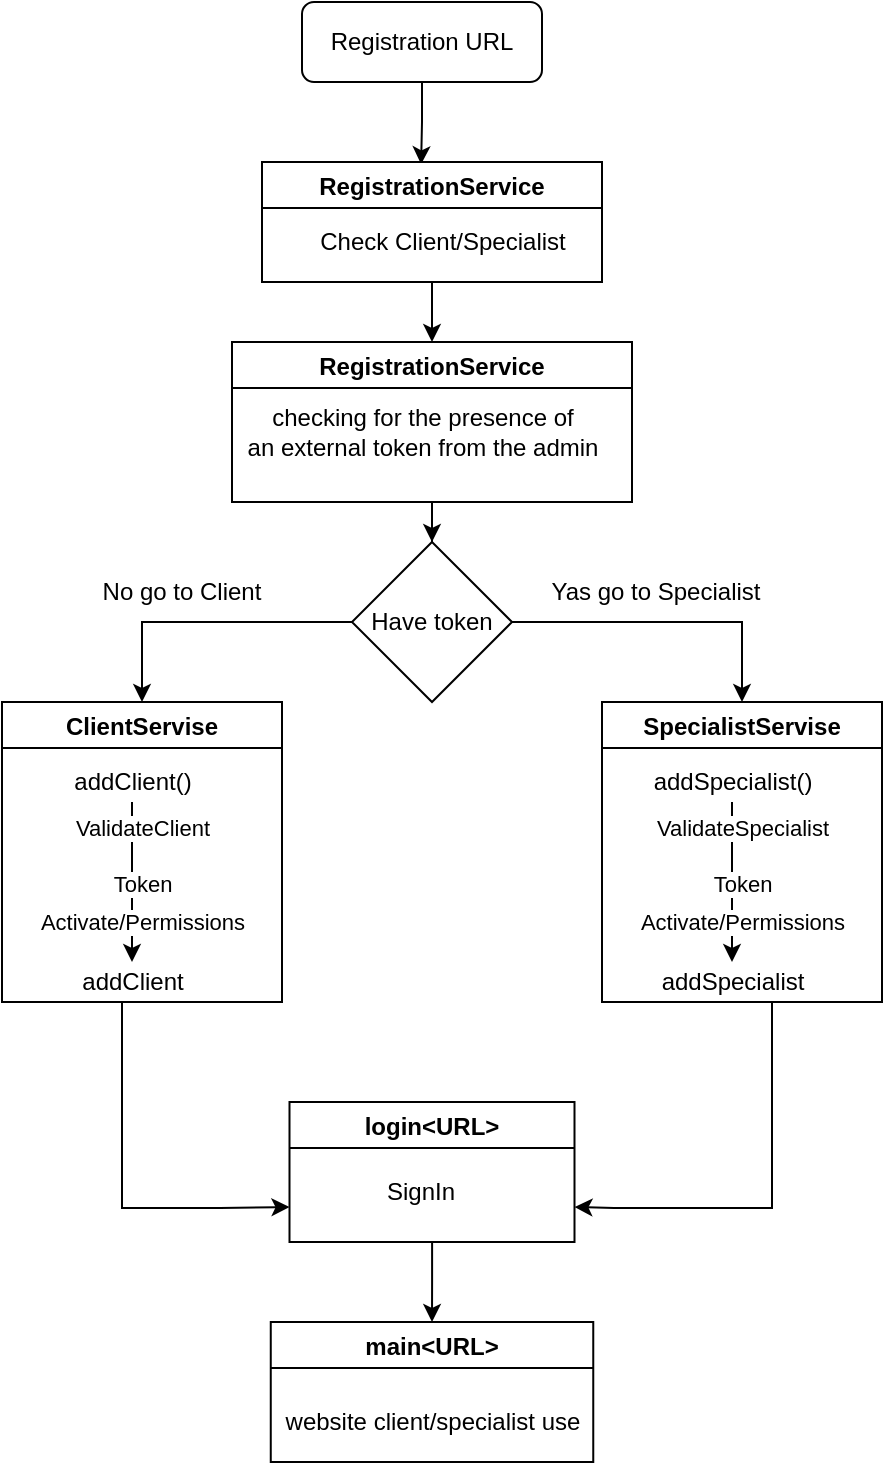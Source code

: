 <mxfile version="16.1.2" type="device"><diagram id="C5RBs43oDa-KdzZeNtuy" name="Page-1"><mxGraphModel dx="1421" dy="739" grid="1" gridSize="10" guides="1" tooltips="1" connect="1" arrows="1" fold="1" page="1" pageScale="1" pageWidth="827" pageHeight="1169" math="0" shadow="0"><root><mxCell id="WIyWlLk6GJQsqaUBKTNV-0"/><mxCell id="WIyWlLk6GJQsqaUBKTNV-1" parent="WIyWlLk6GJQsqaUBKTNV-0"/><mxCell id="5_oanI0CePabEPirW8NQ-3" style="edgeStyle=orthogonalEdgeStyle;rounded=0;orthogonalLoop=1;jettySize=auto;html=1;entryX=0.468;entryY=0.019;entryDx=0;entryDy=0;entryPerimeter=0;" edge="1" parent="WIyWlLk6GJQsqaUBKTNV-1" source="WIyWlLk6GJQsqaUBKTNV-3" target="5_oanI0CePabEPirW8NQ-0"><mxGeometry relative="1" as="geometry"/></mxCell><mxCell id="WIyWlLk6GJQsqaUBKTNV-3" value="Registration URL" style="rounded=1;whiteSpace=wrap;html=1;fontSize=12;glass=0;strokeWidth=1;shadow=0;" parent="WIyWlLk6GJQsqaUBKTNV-1" vertex="1"><mxGeometry x="330" y="190" width="120" height="40" as="geometry"/></mxCell><mxCell id="5_oanI0CePabEPirW8NQ-37" style="edgeStyle=orthogonalEdgeStyle;rounded=0;orthogonalLoop=1;jettySize=auto;html=1;exitX=0.5;exitY=1;exitDx=0;exitDy=0;entryX=0.5;entryY=0;entryDx=0;entryDy=0;" edge="1" parent="WIyWlLk6GJQsqaUBKTNV-1" source="5_oanI0CePabEPirW8NQ-0" target="5_oanI0CePabEPirW8NQ-34"><mxGeometry relative="1" as="geometry"/></mxCell><mxCell id="5_oanI0CePabEPirW8NQ-0" value="RegistrationService" style="swimlane;startSize=23;" vertex="1" parent="WIyWlLk6GJQsqaUBKTNV-1"><mxGeometry x="310" y="270" width="170" height="60" as="geometry"/></mxCell><mxCell id="5_oanI0CePabEPirW8NQ-1" value="Check Client/Specialist" style="text;html=1;align=center;verticalAlign=middle;resizable=0;points=[];autosize=1;strokeColor=none;fillColor=none;" vertex="1" parent="5_oanI0CePabEPirW8NQ-0"><mxGeometry x="20" y="30" width="140" height="20" as="geometry"/></mxCell><mxCell id="5_oanI0CePabEPirW8NQ-8" value="No go to Client" style="text;html=1;strokeColor=none;fillColor=none;align=center;verticalAlign=middle;whiteSpace=wrap;rounded=0;" vertex="1" parent="WIyWlLk6GJQsqaUBKTNV-1"><mxGeometry x="220" y="470" width="100" height="30" as="geometry"/></mxCell><mxCell id="5_oanI0CePabEPirW8NQ-9" value="Yas go to Specialist" style="text;html=1;strokeColor=none;fillColor=none;align=center;verticalAlign=middle;whiteSpace=wrap;rounded=0;" vertex="1" parent="WIyWlLk6GJQsqaUBKTNV-1"><mxGeometry x="450" y="470" width="113.75" height="30" as="geometry"/></mxCell><mxCell id="5_oanI0CePabEPirW8NQ-43" style="edgeStyle=orthogonalEdgeStyle;rounded=0;orthogonalLoop=1;jettySize=auto;html=1;entryX=0;entryY=0.75;entryDx=0;entryDy=0;" edge="1" parent="WIyWlLk6GJQsqaUBKTNV-1" source="5_oanI0CePabEPirW8NQ-10" target="5_oanI0CePabEPirW8NQ-18"><mxGeometry relative="1" as="geometry"><Array as="points"><mxPoint x="240" y="793"/><mxPoint x="289" y="793"/></Array></mxGeometry></mxCell><mxCell id="5_oanI0CePabEPirW8NQ-10" value="ClientServise" style="swimlane;" vertex="1" parent="WIyWlLk6GJQsqaUBKTNV-1"><mxGeometry x="180" y="540" width="140" height="150" as="geometry"/></mxCell><mxCell id="5_oanI0CePabEPirW8NQ-12" value="addClient" style="text;html=1;align=center;verticalAlign=middle;resizable=0;points=[];autosize=1;strokeColor=none;fillColor=none;" vertex="1" parent="5_oanI0CePabEPirW8NQ-10"><mxGeometry x="30" y="130" width="70" height="20" as="geometry"/></mxCell><mxCell id="5_oanI0CePabEPirW8NQ-11" value="addClient()" style="text;html=1;align=center;verticalAlign=middle;resizable=0;points=[];autosize=1;strokeColor=none;fillColor=none;" vertex="1" parent="5_oanI0CePabEPirW8NQ-10"><mxGeometry x="30" y="30" width="70" height="20" as="geometry"/></mxCell><mxCell id="5_oanI0CePabEPirW8NQ-13" value="" style="edgeStyle=orthogonalEdgeStyle;rounded=0;orthogonalLoop=1;jettySize=auto;html=1;" edge="1" parent="5_oanI0CePabEPirW8NQ-10" source="5_oanI0CePabEPirW8NQ-11" target="5_oanI0CePabEPirW8NQ-12"><mxGeometry relative="1" as="geometry"><Array as="points"><mxPoint x="65" y="80"/><mxPoint x="65" y="80"/></Array></mxGeometry></mxCell><mxCell id="5_oanI0CePabEPirW8NQ-14" value="ValidateClient" style="edgeLabel;html=1;align=center;verticalAlign=middle;resizable=0;points=[];" vertex="1" connectable="0" parent="5_oanI0CePabEPirW8NQ-13"><mxGeometry x="-0.671" y="2" relative="1" as="geometry"><mxPoint x="3" as="offset"/></mxGeometry></mxCell><mxCell id="5_oanI0CePabEPirW8NQ-15" value="Token" style="edgeLabel;html=1;align=center;verticalAlign=middle;resizable=0;points=[];" vertex="1" connectable="0" parent="5_oanI0CePabEPirW8NQ-13"><mxGeometry x="0.157" y="-2" relative="1" as="geometry"><mxPoint x="7" y="-6" as="offset"/></mxGeometry></mxCell><mxCell id="5_oanI0CePabEPirW8NQ-16" value="Activate/Permissions" style="edgeLabel;html=1;align=center;verticalAlign=middle;resizable=0;points=[];" vertex="1" connectable="0" parent="5_oanI0CePabEPirW8NQ-13"><mxGeometry x="0.714" relative="1" as="geometry"><mxPoint x="5" y="-9" as="offset"/></mxGeometry></mxCell><mxCell id="5_oanI0CePabEPirW8NQ-25" style="edgeStyle=orthogonalEdgeStyle;rounded=0;orthogonalLoop=1;jettySize=auto;html=1;entryX=0.5;entryY=0;entryDx=0;entryDy=0;" edge="1" parent="WIyWlLk6GJQsqaUBKTNV-1" source="5_oanI0CePabEPirW8NQ-18" target="5_oanI0CePabEPirW8NQ-22"><mxGeometry relative="1" as="geometry"/></mxCell><mxCell id="5_oanI0CePabEPirW8NQ-18" value="login&lt;URL&gt;" style="swimlane;" vertex="1" parent="WIyWlLk6GJQsqaUBKTNV-1"><mxGeometry x="323.75" y="740" width="142.5" height="70" as="geometry"/></mxCell><mxCell id="5_oanI0CePabEPirW8NQ-19" value="SignIn" style="text;html=1;align=center;verticalAlign=middle;resizable=0;points=[];autosize=1;strokeColor=none;fillColor=none;" vertex="1" parent="5_oanI0CePabEPirW8NQ-18"><mxGeometry x="40" y="35" width="50" height="20" as="geometry"/></mxCell><mxCell id="5_oanI0CePabEPirW8NQ-22" value="main&lt;URL&gt;" style="swimlane;" vertex="1" parent="WIyWlLk6GJQsqaUBKTNV-1"><mxGeometry x="314.38" y="850" width="161.25" height="70" as="geometry"><mxRectangle x="130" y="660" width="100" height="23" as="alternateBounds"/></mxGeometry></mxCell><mxCell id="5_oanI0CePabEPirW8NQ-23" value="website client/specialist use" style="text;html=1;align=center;verticalAlign=middle;resizable=0;points=[];autosize=1;strokeColor=none;fillColor=none;" vertex="1" parent="5_oanI0CePabEPirW8NQ-22"><mxGeometry x="0.63" y="40" width="160" height="20" as="geometry"/></mxCell><mxCell id="5_oanI0CePabEPirW8NQ-46" style="edgeStyle=orthogonalEdgeStyle;rounded=0;orthogonalLoop=1;jettySize=auto;html=1;entryX=1;entryY=0.75;entryDx=0;entryDy=0;" edge="1" parent="WIyWlLk6GJQsqaUBKTNV-1" source="5_oanI0CePabEPirW8NQ-26" target="5_oanI0CePabEPirW8NQ-18"><mxGeometry relative="1" as="geometry"><Array as="points"><mxPoint x="565" y="793"/><mxPoint x="486" y="793"/></Array></mxGeometry></mxCell><mxCell id="5_oanI0CePabEPirW8NQ-26" value="SpecialistServise" style="swimlane;" vertex="1" parent="WIyWlLk6GJQsqaUBKTNV-1"><mxGeometry x="480" y="540" width="140" height="150" as="geometry"/></mxCell><mxCell id="5_oanI0CePabEPirW8NQ-27" value="addSpecialist" style="text;html=1;align=center;verticalAlign=middle;resizable=0;points=[];autosize=1;strokeColor=none;fillColor=none;" vertex="1" parent="5_oanI0CePabEPirW8NQ-26"><mxGeometry x="20" y="130" width="90" height="20" as="geometry"/></mxCell><mxCell id="5_oanI0CePabEPirW8NQ-28" value="addSpecialist()" style="text;html=1;align=center;verticalAlign=middle;resizable=0;points=[];autosize=1;strokeColor=none;fillColor=none;" vertex="1" parent="5_oanI0CePabEPirW8NQ-26"><mxGeometry x="20" y="30" width="90" height="20" as="geometry"/></mxCell><mxCell id="5_oanI0CePabEPirW8NQ-29" value="" style="edgeStyle=orthogonalEdgeStyle;rounded=0;orthogonalLoop=1;jettySize=auto;html=1;" edge="1" parent="5_oanI0CePabEPirW8NQ-26" source="5_oanI0CePabEPirW8NQ-28" target="5_oanI0CePabEPirW8NQ-27"><mxGeometry relative="1" as="geometry"><Array as="points"><mxPoint x="65" y="80"/><mxPoint x="65" y="80"/></Array></mxGeometry></mxCell><mxCell id="5_oanI0CePabEPirW8NQ-30" value="ValidateSpecialist" style="edgeLabel;html=1;align=center;verticalAlign=middle;resizable=0;points=[];" vertex="1" connectable="0" parent="5_oanI0CePabEPirW8NQ-29"><mxGeometry x="-0.671" y="2" relative="1" as="geometry"><mxPoint x="3" as="offset"/></mxGeometry></mxCell><mxCell id="5_oanI0CePabEPirW8NQ-31" value="Token" style="edgeLabel;html=1;align=center;verticalAlign=middle;resizable=0;points=[];" vertex="1" connectable="0" parent="5_oanI0CePabEPirW8NQ-29"><mxGeometry x="0.157" y="-2" relative="1" as="geometry"><mxPoint x="7" y="-6" as="offset"/></mxGeometry></mxCell><mxCell id="5_oanI0CePabEPirW8NQ-32" value="Activate/Permissions" style="edgeLabel;html=1;align=center;verticalAlign=middle;resizable=0;points=[];" vertex="1" connectable="0" parent="5_oanI0CePabEPirW8NQ-29"><mxGeometry x="0.714" relative="1" as="geometry"><mxPoint x="5" y="-9" as="offset"/></mxGeometry></mxCell><mxCell id="5_oanI0CePabEPirW8NQ-39" style="edgeStyle=orthogonalEdgeStyle;rounded=0;orthogonalLoop=1;jettySize=auto;html=1;entryX=0.5;entryY=0;entryDx=0;entryDy=0;" edge="1" parent="WIyWlLk6GJQsqaUBKTNV-1" source="5_oanI0CePabEPirW8NQ-34" target="5_oanI0CePabEPirW8NQ-38"><mxGeometry relative="1" as="geometry"/></mxCell><mxCell id="5_oanI0CePabEPirW8NQ-34" value="RegistrationService" style="swimlane;" vertex="1" parent="WIyWlLk6GJQsqaUBKTNV-1"><mxGeometry x="295" y="360" width="200" height="80" as="geometry"/></mxCell><mxCell id="5_oanI0CePabEPirW8NQ-35" value="checking for the presence of &lt;br&gt;an external token from the admin" style="text;html=1;align=center;verticalAlign=middle;resizable=0;points=[];autosize=1;strokeColor=none;fillColor=none;" vertex="1" parent="5_oanI0CePabEPirW8NQ-34"><mxGeometry y="30" width="190" height="30" as="geometry"/></mxCell><mxCell id="5_oanI0CePabEPirW8NQ-40" style="edgeStyle=orthogonalEdgeStyle;rounded=0;orthogonalLoop=1;jettySize=auto;html=1;entryX=0.5;entryY=0;entryDx=0;entryDy=0;" edge="1" parent="WIyWlLk6GJQsqaUBKTNV-1" source="5_oanI0CePabEPirW8NQ-38" target="5_oanI0CePabEPirW8NQ-10"><mxGeometry relative="1" as="geometry"/></mxCell><mxCell id="5_oanI0CePabEPirW8NQ-41" style="edgeStyle=orthogonalEdgeStyle;rounded=0;orthogonalLoop=1;jettySize=auto;html=1;exitX=1;exitY=0.5;exitDx=0;exitDy=0;entryX=0.5;entryY=0;entryDx=0;entryDy=0;" edge="1" parent="WIyWlLk6GJQsqaUBKTNV-1" source="5_oanI0CePabEPirW8NQ-38" target="5_oanI0CePabEPirW8NQ-26"><mxGeometry relative="1" as="geometry"/></mxCell><mxCell id="5_oanI0CePabEPirW8NQ-38" value="Have token" style="rhombus;whiteSpace=wrap;html=1;" vertex="1" parent="WIyWlLk6GJQsqaUBKTNV-1"><mxGeometry x="355" y="460" width="80" height="80" as="geometry"/></mxCell></root></mxGraphModel></diagram></mxfile>